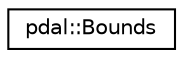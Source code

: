 digraph "Graphical Class Hierarchy"
{
  edge [fontname="Helvetica",fontsize="10",labelfontname="Helvetica",labelfontsize="10"];
  node [fontname="Helvetica",fontsize="10",shape=record];
  rankdir="LR";
  Node1 [label="pdal::Bounds",height=0.2,width=0.4,color="black", fillcolor="white", style="filled",URL="$classpdal_1_1Bounds.html"];
}
